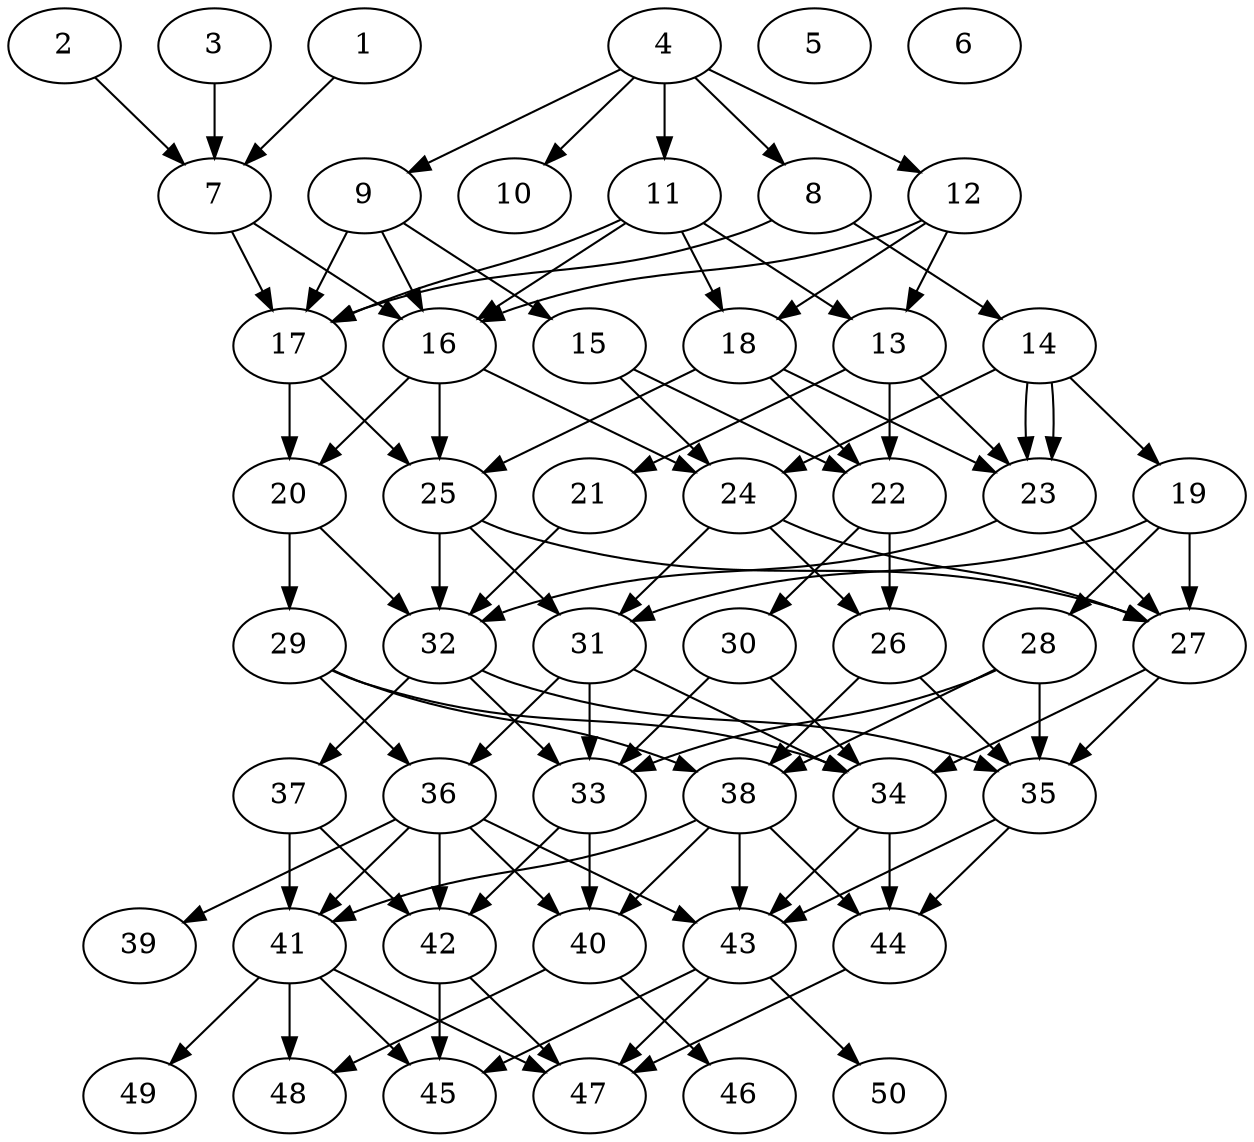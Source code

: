 // DAG automatically generated by daggen at Thu Oct  3 14:07:57 2019
// ./daggen --dot -n 50 --ccr 0.4 --fat 0.5 --regular 0.9 --density 0.6 --mindata 5242880 --maxdata 52428800 
digraph G {
  1 [size="32391680", alpha="0.05", expect_size="12956672"] 
  1 -> 7 [size ="12956672"]
  2 [size="50862080", alpha="0.10", expect_size="20344832"] 
  2 -> 7 [size ="20344832"]
  3 [size="63029760", alpha="0.05", expect_size="25211904"] 
  3 -> 7 [size ="25211904"]
  4 [size="118256640", alpha="0.04", expect_size="47302656"] 
  4 -> 8 [size ="47302656"]
  4 -> 9 [size ="47302656"]
  4 -> 10 [size ="47302656"]
  4 -> 11 [size ="47302656"]
  4 -> 12 [size ="47302656"]
  5 [size="61242880", alpha="0.20", expect_size="24497152"] 
  6 [size="24737280", alpha="0.02", expect_size="9894912"] 
  7 [size="34337280", alpha="0.02", expect_size="13734912"] 
  7 -> 16 [size ="13734912"]
  7 -> 17 [size ="13734912"]
  8 [size="53616640", alpha="0.10", expect_size="21446656"] 
  8 -> 14 [size ="21446656"]
  8 -> 17 [size ="21446656"]
  9 [size="99023360", alpha="0.02", expect_size="39609344"] 
  9 -> 15 [size ="39609344"]
  9 -> 16 [size ="39609344"]
  9 -> 17 [size ="39609344"]
  10 [size="66982400", alpha="0.03", expect_size="26792960"] 
  11 [size="22535680", alpha="0.17", expect_size="9014272"] 
  11 -> 13 [size ="9014272"]
  11 -> 16 [size ="9014272"]
  11 -> 17 [size ="9014272"]
  11 -> 18 [size ="9014272"]
  12 [size="54120960", alpha="0.10", expect_size="21648384"] 
  12 -> 13 [size ="21648384"]
  12 -> 16 [size ="21648384"]
  12 -> 18 [size ="21648384"]
  13 [size="114598400", alpha="0.19", expect_size="45839360"] 
  13 -> 21 [size ="45839360"]
  13 -> 22 [size ="45839360"]
  13 -> 23 [size ="45839360"]
  14 [size="25576960", alpha="0.18", expect_size="10230784"] 
  14 -> 19 [size ="10230784"]
  14 -> 23 [size ="10230784"]
  14 -> 23 [size ="10230784"]
  14 -> 24 [size ="10230784"]
  15 [size="50606080", alpha="0.12", expect_size="20242432"] 
  15 -> 22 [size ="20242432"]
  15 -> 24 [size ="20242432"]
  16 [size="47918080", alpha="0.15", expect_size="19167232"] 
  16 -> 20 [size ="19167232"]
  16 -> 24 [size ="19167232"]
  16 -> 25 [size ="19167232"]
  17 [size="62369280", alpha="0.08", expect_size="24947712"] 
  17 -> 20 [size ="24947712"]
  17 -> 25 [size ="24947712"]
  18 [size="75809280", alpha="0.01", expect_size="30323712"] 
  18 -> 22 [size ="30323712"]
  18 -> 23 [size ="30323712"]
  18 -> 25 [size ="30323712"]
  19 [size="14274560", alpha="0.19", expect_size="5709824"] 
  19 -> 27 [size ="5709824"]
  19 -> 28 [size ="5709824"]
  19 -> 31 [size ="5709824"]
  20 [size="27479040", alpha="0.06", expect_size="10991616"] 
  20 -> 29 [size ="10991616"]
  20 -> 32 [size ="10991616"]
  21 [size="43335680", alpha="0.16", expect_size="17334272"] 
  21 -> 32 [size ="17334272"]
  22 [size="26544640", alpha="0.13", expect_size="10617856"] 
  22 -> 26 [size ="10617856"]
  22 -> 30 [size ="10617856"]
  23 [size="82634240", alpha="0.18", expect_size="33053696"] 
  23 -> 27 [size ="33053696"]
  23 -> 32 [size ="33053696"]
  24 [size="74723840", alpha="0.02", expect_size="29889536"] 
  24 -> 26 [size ="29889536"]
  24 -> 27 [size ="29889536"]
  24 -> 31 [size ="29889536"]
  25 [size="60272640", alpha="0.13", expect_size="24109056"] 
  25 -> 27 [size ="24109056"]
  25 -> 31 [size ="24109056"]
  25 -> 32 [size ="24109056"]
  26 [size="129049600", alpha="0.06", expect_size="51619840"] 
  26 -> 35 [size ="51619840"]
  26 -> 38 [size ="51619840"]
  27 [size="97945600", alpha="0.03", expect_size="39178240"] 
  27 -> 34 [size ="39178240"]
  27 -> 35 [size ="39178240"]
  28 [size="26977280", alpha="0.07", expect_size="10790912"] 
  28 -> 33 [size ="10790912"]
  28 -> 35 [size ="10790912"]
  28 -> 38 [size ="10790912"]
  29 [size="33781760", alpha="0.05", expect_size="13512704"] 
  29 -> 34 [size ="13512704"]
  29 -> 36 [size ="13512704"]
  29 -> 38 [size ="13512704"]
  30 [size="25016320", alpha="0.13", expect_size="10006528"] 
  30 -> 33 [size ="10006528"]
  30 -> 34 [size ="10006528"]
  31 [size="58736640", alpha="0.02", expect_size="23494656"] 
  31 -> 33 [size ="23494656"]
  31 -> 34 [size ="23494656"]
  31 -> 36 [size ="23494656"]
  32 [size="36262400", alpha="0.18", expect_size="14504960"] 
  32 -> 33 [size ="14504960"]
  32 -> 35 [size ="14504960"]
  32 -> 37 [size ="14504960"]
  33 [size="113318400", alpha="0.11", expect_size="45327360"] 
  33 -> 40 [size ="45327360"]
  33 -> 42 [size ="45327360"]
  34 [size="103900160", alpha="0.06", expect_size="41560064"] 
  34 -> 43 [size ="41560064"]
  34 -> 44 [size ="41560064"]
  35 [size="113154560", alpha="0.08", expect_size="45261824"] 
  35 -> 43 [size ="45261824"]
  35 -> 44 [size ="45261824"]
  36 [size="71260160", alpha="0.16", expect_size="28504064"] 
  36 -> 39 [size ="28504064"]
  36 -> 40 [size ="28504064"]
  36 -> 41 [size ="28504064"]
  36 -> 42 [size ="28504064"]
  36 -> 43 [size ="28504064"]
  37 [size="107809280", alpha="0.12", expect_size="43123712"] 
  37 -> 41 [size ="43123712"]
  37 -> 42 [size ="43123712"]
  38 [size="126072320", alpha="0.18", expect_size="50428928"] 
  38 -> 40 [size ="50428928"]
  38 -> 41 [size ="50428928"]
  38 -> 43 [size ="50428928"]
  38 -> 44 [size ="50428928"]
  39 [size="48593920", alpha="0.05", expect_size="19437568"] 
  40 [size="79257600", alpha="0.14", expect_size="31703040"] 
  40 -> 46 [size ="31703040"]
  40 -> 48 [size ="31703040"]
  41 [size="36011520", alpha="0.09", expect_size="14404608"] 
  41 -> 45 [size ="14404608"]
  41 -> 47 [size ="14404608"]
  41 -> 48 [size ="14404608"]
  41 -> 49 [size ="14404608"]
  42 [size="46246400", alpha="0.05", expect_size="18498560"] 
  42 -> 45 [size ="18498560"]
  42 -> 47 [size ="18498560"]
  43 [size="33013760", alpha="0.14", expect_size="13205504"] 
  43 -> 45 [size ="13205504"]
  43 -> 47 [size ="13205504"]
  43 -> 50 [size ="13205504"]
  44 [size="97804800", alpha="0.12", expect_size="39121920"] 
  44 -> 47 [size ="39121920"]
  45 [size="17162240", alpha="0.19", expect_size="6864896"] 
  46 [size="64517120", alpha="0.06", expect_size="25806848"] 
  47 [size="38750720", alpha="0.07", expect_size="15500288"] 
  48 [size="107092480", alpha="0.10", expect_size="42836992"] 
  49 [size="96314880", alpha="0.17", expect_size="38525952"] 
  50 [size="125552640", alpha="0.05", expect_size="50221056"] 
}
